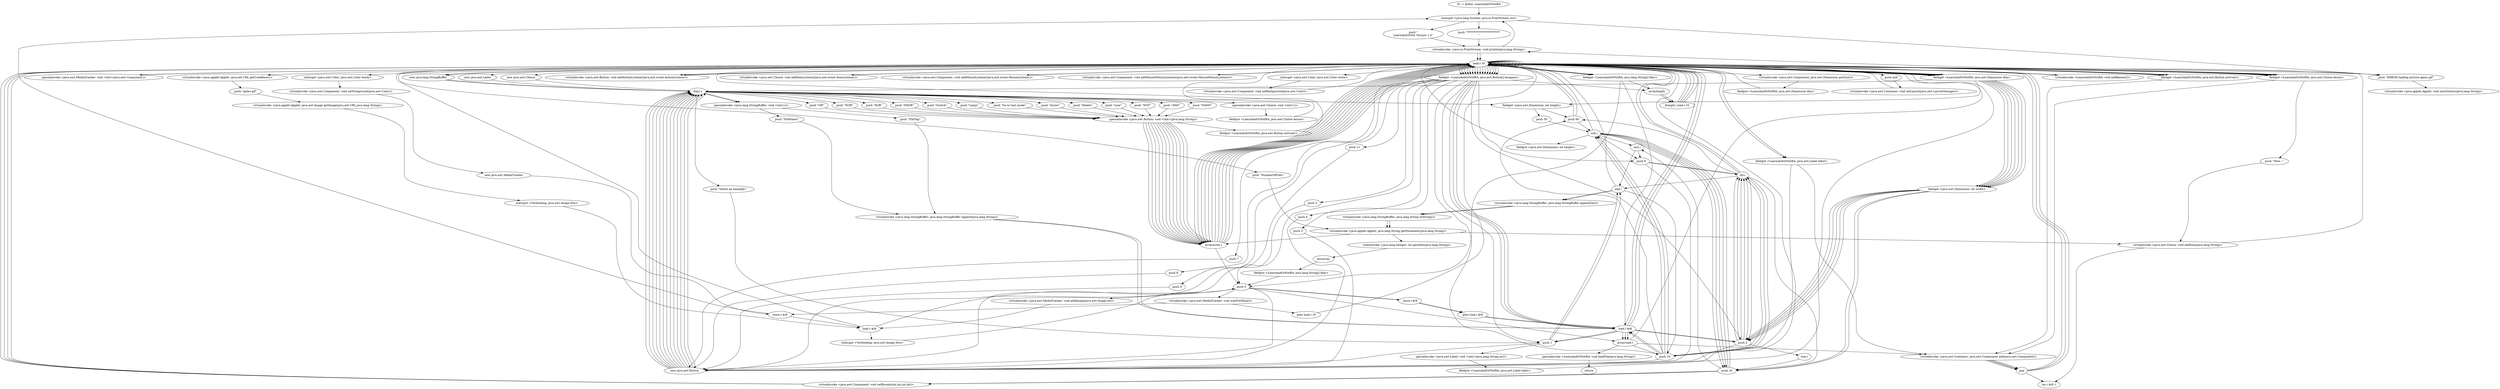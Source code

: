 digraph "" {
    "r0 := @this: LearnAndOrNotRA"
    "staticget <java.lang.System: java.io.PrintStream out>"
    "r0 := @this: LearnAndOrNotRA"->"staticget <java.lang.System: java.io.PrintStream out>";
    "push \"\nLearnAndOrNot Version 1.0\""
    "staticget <java.lang.System: java.io.PrintStream out>"->"push \"\nLearnAndOrNot Version 1.0\"";
    "virtualinvoke <java.io.PrintStream: void println(java.lang.String)>"
    "push \"\nLearnAndOrNot Version 1.0\""->"virtualinvoke <java.io.PrintStream: void println(java.lang.String)>";
    "virtualinvoke <java.io.PrintStream: void println(java.lang.String)>"->"staticget <java.lang.System: java.io.PrintStream out>";
    "push \"*************************\n\""
    "staticget <java.lang.System: java.io.PrintStream out>"->"push \"*************************\n\"";
    "push \"*************************\n\""->"virtualinvoke <java.io.PrintStream: void println(java.lang.String)>";
    "load.r r0"
    "virtualinvoke <java.io.PrintStream: void println(java.lang.String)>"->"load.r r0";
    "load.r r0"->"load.r r0";
    "virtualinvoke <java.awt.Component: java.awt.Dimension getSize()>"
    "load.r r0"->"virtualinvoke <java.awt.Component: java.awt.Dimension getSize()>";
    "fieldput <LearnAndOrNotRA: java.awt.Dimension dim>"
    "virtualinvoke <java.awt.Component: java.awt.Dimension getSize()>"->"fieldput <LearnAndOrNotRA: java.awt.Dimension dim>";
    "fieldput <LearnAndOrNotRA: java.awt.Dimension dim>"->"load.r r0";
    "push null"
    "load.r r0"->"push null";
    "virtualinvoke <java.awt.Container: void setLayout(java.awt.LayoutManager)>"
    "push null"->"virtualinvoke <java.awt.Container: void setLayout(java.awt.LayoutManager)>";
    "virtualinvoke <java.awt.Container: void setLayout(java.awt.LayoutManager)>"->"load.r r0";
    "virtualinvoke <LearnAndOrNotRA: void addBanner()>"
    "load.r r0"->"virtualinvoke <LearnAndOrNotRA: void addBanner()>";
    "virtualinvoke <LearnAndOrNotRA: void addBanner()>"->"load.r r0";
    "fieldget <LearnAndOrNotRA: java.awt.Dimension dim>"
    "load.r r0"->"fieldget <LearnAndOrNotRA: java.awt.Dimension dim>";
    "dup1.r"
    "fieldget <LearnAndOrNotRA: java.awt.Dimension dim>"->"dup1.r";
    "fieldget <java.awt.Dimension: int height>"
    "dup1.r"->"fieldget <java.awt.Dimension: int height>";
    "push 60"
    "fieldget <java.awt.Dimension: int height>"->"push 60";
    "sub.i"
    "push 60"->"sub.i";
    "fieldput <java.awt.Dimension: int height>"
    "sub.i"->"fieldput <java.awt.Dimension: int height>";
    "fieldput <java.awt.Dimension: int height>"->"load.r r0";
    "staticget <java.awt.Color: java.awt.Color white>"
    "load.r r0"->"staticget <java.awt.Color: java.awt.Color white>";
    "virtualinvoke <java.awt.Component: void setBackground(java.awt.Color)>"
    "staticget <java.awt.Color: java.awt.Color white>"->"virtualinvoke <java.awt.Component: void setBackground(java.awt.Color)>";
    "virtualinvoke <java.awt.Component: void setBackground(java.awt.Color)>"->"load.r r0";
    "staticget <java.awt.Color: java.awt.Color black>"
    "load.r r0"->"staticget <java.awt.Color: java.awt.Color black>";
    "virtualinvoke <java.awt.Component: void setForeground(java.awt.Color)>"
    "staticget <java.awt.Color: java.awt.Color black>"->"virtualinvoke <java.awt.Component: void setForeground(java.awt.Color)>";
    "new java.awt.MediaTracker"
    "virtualinvoke <java.awt.Component: void setForeground(java.awt.Color)>"->"new java.awt.MediaTracker";
    "store.r $r8"
    "new java.awt.MediaTracker"->"store.r $r8";
    "load.r $r8"
    "store.r $r8"->"load.r $r8";
    "load.r $r8"->"load.r r0";
    "specialinvoke <java.awt.MediaTracker: void <init>(java.awt.Component)>"
    "load.r r0"->"specialinvoke <java.awt.MediaTracker: void <init>(java.awt.Component)>";
    "specialinvoke <java.awt.MediaTracker: void <init>(java.awt.Component)>"->"load.r r0";
    "load.r r0"->"load.r r0";
    "virtualinvoke <java.applet.Applet: java.net.URL getCodeBase()>"
    "load.r r0"->"virtualinvoke <java.applet.Applet: java.net.URL getCodeBase()>";
    "push \"gates.gif\""
    "virtualinvoke <java.applet.Applet: java.net.URL getCodeBase()>"->"push \"gates.gif\"";
    "virtualinvoke <java.applet.Applet: java.awt.Image getImage(java.net.URL,java.lang.String)>"
    "push \"gates.gif\""->"virtualinvoke <java.applet.Applet: java.awt.Image getImage(java.net.URL,java.lang.String)>";
    "staticput <Verbinding: java.awt.Image foto>"
    "virtualinvoke <java.applet.Applet: java.awt.Image getImage(java.net.URL,java.lang.String)>"->"staticput <Verbinding: java.awt.Image foto>";
    "staticput <Verbinding: java.awt.Image foto>"->"load.r $r8";
    "staticget <Verbinding: java.awt.Image foto>"
    "load.r $r8"->"staticget <Verbinding: java.awt.Image foto>";
    "push 0"
    "staticget <Verbinding: java.awt.Image foto>"->"push 0";
    "virtualinvoke <java.awt.MediaTracker: void addImage(java.awt.Image,int)>"
    "push 0"->"virtualinvoke <java.awt.MediaTracker: void addImage(java.awt.Image,int)>";
    "virtualinvoke <java.awt.MediaTracker: void addImage(java.awt.Image,int)>"->"load.r $r8";
    "load.r $r8"->"push 0";
    "virtualinvoke <java.awt.MediaTracker: void waitForID(int)>"
    "push 0"->"virtualinvoke <java.awt.MediaTracker: void waitForID(int)>";
    "goto load.r r0"
    "virtualinvoke <java.awt.MediaTracker: void waitForID(int)>"->"goto load.r r0";
    "goto load.r r0"->"load.r r0";
    "new java.awt.Label"
    "load.r r0"->"new java.awt.Label";
    "new java.awt.Label"->"dup1.r";
    "push \"Select an example:\""
    "dup1.r"->"push \"Select an example:\"";
    "push 1"
    "push \"Select an example:\""->"push 1";
    "specialinvoke <java.awt.Label: void <init>(java.lang.String,int)>"
    "push 1"->"specialinvoke <java.awt.Label: void <init>(java.lang.String,int)>";
    "fieldput <LearnAndOrNotRA: java.awt.Label tekst>"
    "specialinvoke <java.awt.Label: void <init>(java.lang.String,int)>"->"fieldput <LearnAndOrNotRA: java.awt.Label tekst>";
    "fieldput <LearnAndOrNotRA: java.awt.Label tekst>"->"load.r r0";
    "new java.awt.Choice"
    "load.r r0"->"new java.awt.Choice";
    "new java.awt.Choice"->"dup1.r";
    "specialinvoke <java.awt.Choice: void <init>()>"
    "dup1.r"->"specialinvoke <java.awt.Choice: void <init>()>";
    "fieldput <LearnAndOrNotRA: java.awt.Choice keuze>"
    "specialinvoke <java.awt.Choice: void <init>()>"->"fieldput <LearnAndOrNotRA: java.awt.Choice keuze>";
    "fieldput <LearnAndOrNotRA: java.awt.Choice keuze>"->"load.r r0";
    "load.r r0"->"load.r r0";
    "push \"NumberOfFiles\""
    "load.r r0"->"push \"NumberOfFiles\"";
    "virtualinvoke <java.applet.Applet: java.lang.String getParameter(java.lang.String)>"
    "push \"NumberOfFiles\""->"virtualinvoke <java.applet.Applet: java.lang.String getParameter(java.lang.String)>";
    "staticinvoke <java.lang.Integer: int parseInt(java.lang.String)>"
    "virtualinvoke <java.applet.Applet: java.lang.String getParameter(java.lang.String)>"->"staticinvoke <java.lang.Integer: int parseInt(java.lang.String)>";
    "newarray"
    "staticinvoke <java.lang.Integer: int parseInt(java.lang.String)>"->"newarray";
    "fieldput <LearnAndOrNotRA: java.lang.String[] files>"
    "newarray"->"fieldput <LearnAndOrNotRA: java.lang.String[] files>";
    "fieldput <LearnAndOrNotRA: java.lang.String[] files>"->"push 0";
    "store.i $r8"
    "push 0"->"store.i $r8";
    "goto load.i $r8"
    "store.i $r8"->"goto load.i $r8";
    "load.i $r8"
    "goto load.i $r8"->"load.i $r8";
    "load.i $r8"->"load.r r0";
    "fieldget <LearnAndOrNotRA: java.lang.String[] files>"
    "load.r r0"->"fieldget <LearnAndOrNotRA: java.lang.String[] files>";
    "arraylength"
    "fieldget <LearnAndOrNotRA: java.lang.String[] files>"->"arraylength";
    "ifcmplt.i load.r r0"
    "arraylength"->"ifcmplt.i load.r r0";
    "ifcmplt.i load.r r0"->"load.r r0";
    "fieldget <LearnAndOrNotRA: java.awt.Choice keuze>"
    "load.r r0"->"fieldget <LearnAndOrNotRA: java.awt.Choice keuze>";
    "push \"New...\""
    "fieldget <LearnAndOrNotRA: java.awt.Choice keuze>"->"push \"New...\"";
    "virtualinvoke <java.awt.Choice: void addItem(java.lang.String)>"
    "push \"New...\""->"virtualinvoke <java.awt.Choice: void addItem(java.lang.String)>";
    "virtualinvoke <java.awt.Choice: void addItem(java.lang.String)>"->"load.r r0";
    "new java.awt.Button"
    "load.r r0"->"new java.awt.Button";
    "new java.awt.Button"->"dup1.r";
    "push \"Go to test mode\""
    "dup1.r"->"push \"Go to test mode\"";
    "specialinvoke <java.awt.Button: void <init>(java.lang.String)>"
    "push \"Go to test mode\""->"specialinvoke <java.awt.Button: void <init>(java.lang.String)>";
    "fieldput <LearnAndOrNotRA: java.awt.Button activeer>"
    "specialinvoke <java.awt.Button: void <init>(java.lang.String)>"->"fieldput <LearnAndOrNotRA: java.awt.Button activeer>";
    "fieldput <LearnAndOrNotRA: java.awt.Button activeer>"->"load.r r0";
    "fieldget <LearnAndOrNotRA: java.awt.Button[] knoppen>"
    "load.r r0"->"fieldget <LearnAndOrNotRA: java.awt.Button[] knoppen>";
    "fieldget <LearnAndOrNotRA: java.awt.Button[] knoppen>"->"push 0";
    "push 0"->"new java.awt.Button";
    "new java.awt.Button"->"dup1.r";
    "push \"Arrow\""
    "dup1.r"->"push \"Arrow\"";
    "push \"Arrow\""->"specialinvoke <java.awt.Button: void <init>(java.lang.String)>";
    "arraywrite.r"
    "specialinvoke <java.awt.Button: void <init>(java.lang.String)>"->"arraywrite.r";
    "arraywrite.r"->"load.r r0";
    "load.r r0"->"fieldget <LearnAndOrNotRA: java.awt.Button[] knoppen>";
    "fieldget <LearnAndOrNotRA: java.awt.Button[] knoppen>"->"push 1";
    "push 1"->"new java.awt.Button";
    "new java.awt.Button"->"dup1.r";
    "push \"Delete\""
    "dup1.r"->"push \"Delete\"";
    "push \"Delete\""->"specialinvoke <java.awt.Button: void <init>(java.lang.String)>";
    "specialinvoke <java.awt.Button: void <init>(java.lang.String)>"->"arraywrite.r";
    "arraywrite.r"->"load.r r0";
    "load.r r0"->"fieldget <LearnAndOrNotRA: java.awt.Button[] knoppen>";
    "push 2"
    "fieldget <LearnAndOrNotRA: java.awt.Button[] knoppen>"->"push 2";
    "push 2"->"new java.awt.Button";
    "new java.awt.Button"->"dup1.r";
    "push \"Line\""
    "dup1.r"->"push \"Line\"";
    "push \"Line\""->"specialinvoke <java.awt.Button: void <init>(java.lang.String)>";
    "specialinvoke <java.awt.Button: void <init>(java.lang.String)>"->"arraywrite.r";
    "arraywrite.r"->"load.r r0";
    "load.r r0"->"fieldget <LearnAndOrNotRA: java.awt.Button[] knoppen>";
    "push 3"
    "fieldget <LearnAndOrNotRA: java.awt.Button[] knoppen>"->"push 3";
    "push 3"->"new java.awt.Button";
    "new java.awt.Button"->"dup1.r";
    "push \"NOT\""
    "dup1.r"->"push \"NOT\"";
    "push \"NOT\""->"specialinvoke <java.awt.Button: void <init>(java.lang.String)>";
    "specialinvoke <java.awt.Button: void <init>(java.lang.String)>"->"arraywrite.r";
    "arraywrite.r"->"load.r r0";
    "load.r r0"->"fieldget <LearnAndOrNotRA: java.awt.Button[] knoppen>";
    "push 4"
    "fieldget <LearnAndOrNotRA: java.awt.Button[] knoppen>"->"push 4";
    "push 4"->"new java.awt.Button";
    "new java.awt.Button"->"dup1.r";
    "push \"AND\""
    "dup1.r"->"push \"AND\"";
    "push \"AND\""->"specialinvoke <java.awt.Button: void <init>(java.lang.String)>";
    "specialinvoke <java.awt.Button: void <init>(java.lang.String)>"->"arraywrite.r";
    "arraywrite.r"->"load.r r0";
    "load.r r0"->"fieldget <LearnAndOrNotRA: java.awt.Button[] knoppen>";
    "push 5"
    "fieldget <LearnAndOrNotRA: java.awt.Button[] knoppen>"->"push 5";
    "push 5"->"new java.awt.Button";
    "new java.awt.Button"->"dup1.r";
    "push \"NAND\""
    "dup1.r"->"push \"NAND\"";
    "push \"NAND\""->"specialinvoke <java.awt.Button: void <init>(java.lang.String)>";
    "specialinvoke <java.awt.Button: void <init>(java.lang.String)>"->"arraywrite.r";
    "arraywrite.r"->"load.r r0";
    "load.r r0"->"fieldget <LearnAndOrNotRA: java.awt.Button[] knoppen>";
    "push 6"
    "fieldget <LearnAndOrNotRA: java.awt.Button[] knoppen>"->"push 6";
    "push 6"->"new java.awt.Button";
    "new java.awt.Button"->"dup1.r";
    "push \"OR\""
    "dup1.r"->"push \"OR\"";
    "push \"OR\""->"specialinvoke <java.awt.Button: void <init>(java.lang.String)>";
    "specialinvoke <java.awt.Button: void <init>(java.lang.String)>"->"arraywrite.r";
    "arraywrite.r"->"load.r r0";
    "load.r r0"->"fieldget <LearnAndOrNotRA: java.awt.Button[] knoppen>";
    "push 7"
    "fieldget <LearnAndOrNotRA: java.awt.Button[] knoppen>"->"push 7";
    "push 7"->"new java.awt.Button";
    "new java.awt.Button"->"dup1.r";
    "push \"NOR\""
    "dup1.r"->"push \"NOR\"";
    "push \"NOR\""->"specialinvoke <java.awt.Button: void <init>(java.lang.String)>";
    "specialinvoke <java.awt.Button: void <init>(java.lang.String)>"->"arraywrite.r";
    "arraywrite.r"->"load.r r0";
    "load.r r0"->"fieldget <LearnAndOrNotRA: java.awt.Button[] knoppen>";
    "push 8"
    "fieldget <LearnAndOrNotRA: java.awt.Button[] knoppen>"->"push 8";
    "push 8"->"new java.awt.Button";
    "new java.awt.Button"->"dup1.r";
    "push \"XOR\""
    "dup1.r"->"push \"XOR\"";
    "push \"XOR\""->"specialinvoke <java.awt.Button: void <init>(java.lang.String)>";
    "specialinvoke <java.awt.Button: void <init>(java.lang.String)>"->"arraywrite.r";
    "arraywrite.r"->"load.r r0";
    "load.r r0"->"fieldget <LearnAndOrNotRA: java.awt.Button[] knoppen>";
    "push 9"
    "fieldget <LearnAndOrNotRA: java.awt.Button[] knoppen>"->"push 9";
    "push 9"->"new java.awt.Button";
    "new java.awt.Button"->"dup1.r";
    "push \"NXOR\""
    "dup1.r"->"push \"NXOR\"";
    "push \"NXOR\""->"specialinvoke <java.awt.Button: void <init>(java.lang.String)>";
    "specialinvoke <java.awt.Button: void <init>(java.lang.String)>"->"arraywrite.r";
    "arraywrite.r"->"load.r r0";
    "load.r r0"->"fieldget <LearnAndOrNotRA: java.awt.Button[] knoppen>";
    "push 10"
    "fieldget <LearnAndOrNotRA: java.awt.Button[] knoppen>"->"push 10";
    "push 10"->"new java.awt.Button";
    "new java.awt.Button"->"dup1.r";
    "push \"Switch\""
    "dup1.r"->"push \"Switch\"";
    "push \"Switch\""->"specialinvoke <java.awt.Button: void <init>(java.lang.String)>";
    "specialinvoke <java.awt.Button: void <init>(java.lang.String)>"->"arraywrite.r";
    "arraywrite.r"->"load.r r0";
    "load.r r0"->"fieldget <LearnAndOrNotRA: java.awt.Button[] knoppen>";
    "push 11"
    "fieldget <LearnAndOrNotRA: java.awt.Button[] knoppen>"->"push 11";
    "push 11"->"new java.awt.Button";
    "new java.awt.Button"->"dup1.r";
    "push \"Lamp\""
    "dup1.r"->"push \"Lamp\"";
    "push \"Lamp\""->"specialinvoke <java.awt.Button: void <init>(java.lang.String)>";
    "specialinvoke <java.awt.Button: void <init>(java.lang.String)>"->"arraywrite.r";
    "arraywrite.r"->"push 0";
    "push 0"->"store.i $r8";
    "store.i $r8"->"goto load.i $r8";
    "goto load.i $r8"->"load.i $r8";
    "load.i $r8"->"load.r r0";
    "load.r r0"->"fieldget <LearnAndOrNotRA: java.awt.Button[] knoppen>";
    "fieldget <LearnAndOrNotRA: java.awt.Button[] knoppen>"->"arraylength";
    "arraylength"->"ifcmplt.i load.r r0";
    "ifcmplt.i load.r r0"->"load.r r0";
    "fieldget <LearnAndOrNotRA: java.awt.Button activeer>"
    "load.r r0"->"fieldget <LearnAndOrNotRA: java.awt.Button activeer>";
    "fieldget <LearnAndOrNotRA: java.awt.Button activeer>"->"load.r r0";
    "load.r r0"->"fieldget <LearnAndOrNotRA: java.awt.Dimension dim>";
    "fieldget <java.awt.Dimension: int width>"
    "fieldget <LearnAndOrNotRA: java.awt.Dimension dim>"->"fieldget <java.awt.Dimension: int width>";
    "fieldget <java.awt.Dimension: int width>"->"push 2";
    "div.i"
    "push 2"->"div.i";
    "div.i"->"load.r r0";
    "load.r r0"->"fieldget <LearnAndOrNotRA: java.awt.Dimension dim>";
    "fieldget <LearnAndOrNotRA: java.awt.Dimension dim>"->"fieldget <java.awt.Dimension: int height>";
    "push 30"
    "fieldget <java.awt.Dimension: int height>"->"push 30";
    "push 30"->"sub.i";
    "sub.i"->"load.r r0";
    "load.r r0"->"fieldget <LearnAndOrNotRA: java.awt.Dimension dim>";
    "fieldget <LearnAndOrNotRA: java.awt.Dimension dim>"->"fieldget <java.awt.Dimension: int width>";
    "fieldget <java.awt.Dimension: int width>"->"push 2";
    "push 2"->"div.i";
    "div.i"->"push 10";
    "push 10"->"sub.i";
    "push 20"
    "sub.i"->"push 20";
    "virtualinvoke <java.awt.Component: void setBounds(int,int,int,int)>"
    "push 20"->"virtualinvoke <java.awt.Component: void setBounds(int,int,int,int)>";
    "virtualinvoke <java.awt.Component: void setBounds(int,int,int,int)>"->"load.r r0";
    "load.r r0"->"fieldget <LearnAndOrNotRA: java.awt.Button activeer>";
    "fieldget <LearnAndOrNotRA: java.awt.Button activeer>"->"load.r r0";
    "virtualinvoke <java.awt.Button: void addActionListener(java.awt.event.ActionListener)>"
    "load.r r0"->"virtualinvoke <java.awt.Button: void addActionListener(java.awt.event.ActionListener)>";
    "virtualinvoke <java.awt.Button: void addActionListener(java.awt.event.ActionListener)>"->"load.r r0";
    "fieldget <LearnAndOrNotRA: java.awt.Label tekst>"
    "load.r r0"->"fieldget <LearnAndOrNotRA: java.awt.Label tekst>";
    "fieldget <LearnAndOrNotRA: java.awt.Label tekst>"->"push 10";
    "push 10"->"push 60";
    "push 60"->"load.r r0";
    "load.r r0"->"fieldget <LearnAndOrNotRA: java.awt.Dimension dim>";
    "fieldget <LearnAndOrNotRA: java.awt.Dimension dim>"->"fieldget <java.awt.Dimension: int width>";
    "fieldget <java.awt.Dimension: int width>"->"push 2";
    "push 2"->"div.i";
    "div.i"->"push 10";
    "push 10"->"sub.i";
    "sub.i"->"push 20";
    "push 20"->"virtualinvoke <java.awt.Component: void setBounds(int,int,int,int)>";
    "virtualinvoke <java.awt.Component: void setBounds(int,int,int,int)>"->"load.r r0";
    "load.r r0"->"fieldget <LearnAndOrNotRA: java.awt.Choice keuze>";
    "fieldget <LearnAndOrNotRA: java.awt.Choice keuze>"->"load.r r0";
    "load.r r0"->"fieldget <LearnAndOrNotRA: java.awt.Dimension dim>";
    "fieldget <LearnAndOrNotRA: java.awt.Dimension dim>"->"fieldget <java.awt.Dimension: int width>";
    "fieldget <java.awt.Dimension: int width>"->"push 2";
    "push 2"->"div.i";
    "div.i"->"push 60";
    "push 60"->"load.r r0";
    "load.r r0"->"fieldget <LearnAndOrNotRA: java.awt.Dimension dim>";
    "fieldget <LearnAndOrNotRA: java.awt.Dimension dim>"->"fieldget <java.awt.Dimension: int width>";
    "fieldget <java.awt.Dimension: int width>"->"push 2";
    "push 2"->"div.i";
    "div.i"->"push 10";
    "push 10"->"sub.i";
    "sub.i"->"push 20";
    "push 20"->"virtualinvoke <java.awt.Component: void setBounds(int,int,int,int)>";
    "virtualinvoke <java.awt.Component: void setBounds(int,int,int,int)>"->"load.r r0";
    "load.r r0"->"fieldget <LearnAndOrNotRA: java.awt.Choice keuze>";
    "fieldget <LearnAndOrNotRA: java.awt.Choice keuze>"->"load.r r0";
    "virtualinvoke <java.awt.Choice: void addItemListener(java.awt.event.ItemListener)>"
    "load.r r0"->"virtualinvoke <java.awt.Choice: void addItemListener(java.awt.event.ItemListener)>";
    "virtualinvoke <java.awt.Choice: void addItemListener(java.awt.event.ItemListener)>"->"load.r r0";
    "load.r r0"->"load.r r0";
    "load.r r0"->"fieldget <LearnAndOrNotRA: java.awt.Button activeer>";
    "virtualinvoke <java.awt.Container: java.awt.Component add(java.awt.Component)>"
    "fieldget <LearnAndOrNotRA: java.awt.Button activeer>"->"virtualinvoke <java.awt.Container: java.awt.Component add(java.awt.Component)>";
    "pop"
    "virtualinvoke <java.awt.Container: java.awt.Component add(java.awt.Component)>"->"pop";
    "pop"->"load.r r0";
    "load.r r0"->"load.r r0";
    "load.r r0"->"fieldget <LearnAndOrNotRA: java.awt.Label tekst>";
    "fieldget <LearnAndOrNotRA: java.awt.Label tekst>"->"virtualinvoke <java.awt.Container: java.awt.Component add(java.awt.Component)>";
    "virtualinvoke <java.awt.Container: java.awt.Component add(java.awt.Component)>"->"pop";
    "pop"->"load.r r0";
    "load.r r0"->"load.r r0";
    "load.r r0"->"fieldget <LearnAndOrNotRA: java.awt.Choice keuze>";
    "fieldget <LearnAndOrNotRA: java.awt.Choice keuze>"->"virtualinvoke <java.awt.Container: java.awt.Component add(java.awt.Component)>";
    "virtualinvoke <java.awt.Container: java.awt.Component add(java.awt.Component)>"->"pop";
    "pop"->"load.r r0";
    "load.r r0"->"load.r r0";
    "virtualinvoke <java.awt.Component: void addMouseListener(java.awt.event.MouseListener)>"
    "load.r r0"->"virtualinvoke <java.awt.Component: void addMouseListener(java.awt.event.MouseListener)>";
    "virtualinvoke <java.awt.Component: void addMouseListener(java.awt.event.MouseListener)>"->"load.r r0";
    "load.r r0"->"load.r r0";
    "virtualinvoke <java.awt.Component: void addMouseMotionListener(java.awt.event.MouseMotionListener)>"
    "load.r r0"->"virtualinvoke <java.awt.Component: void addMouseMotionListener(java.awt.event.MouseMotionListener)>";
    "virtualinvoke <java.awt.Component: void addMouseMotionListener(java.awt.event.MouseMotionListener)>"->"load.r r0";
    "load.r r0"->"load.r r0";
    "load.r r0"->"fieldget <LearnAndOrNotRA: java.lang.String[] files>";
    "fieldget <LearnAndOrNotRA: java.lang.String[] files>"->"push 0";
    "arrayread.r"
    "push 0"->"arrayread.r";
    "specialinvoke <LearnAndOrNotRA: void laadFile(java.lang.String)>"
    "arrayread.r"->"specialinvoke <LearnAndOrNotRA: void laadFile(java.lang.String)>";
    "return"
    "specialinvoke <LearnAndOrNotRA: void laadFile(java.lang.String)>"->"return";
    "ifcmplt.i load.r r0"->"load.r r0";
    "load.r r0"->"fieldget <LearnAndOrNotRA: java.awt.Button[] knoppen>";
    "fieldget <LearnAndOrNotRA: java.awt.Button[] knoppen>"->"load.i $r8";
    "load.i $r8"->"arrayread.r";
    "arrayread.r"->"push 10";
    "push 10"->"load.i $r8";
    "load.i $r8"->"push 2";
    "push 2"->"div.i";
    "div.i"->"load.r r0";
    "load.r r0"->"fieldget <LearnAndOrNotRA: java.awt.Dimension dim>";
    "fieldget <LearnAndOrNotRA: java.awt.Dimension dim>"->"fieldget <java.awt.Dimension: int width>";
    "fieldget <java.awt.Dimension: int width>"->"push 20";
    "push 20"->"sub.i";
    "mul.i"
    "sub.i"->"mul.i";
    "mul.i"->"push 6";
    "push 6"->"div.i";
    "add.i"
    "div.i"->"add.i";
    "add.i"->"push 10";
    "push 10"->"load.i $r8";
    "load.i $r8"->"push 2";
    "rem.i"
    "push 2"->"rem.i";
    "rem.i"->"push 20";
    "push 20"->"mul.i";
    "mul.i"->"add.i";
    "add.i"->"load.r r0";
    "load.r r0"->"fieldget <LearnAndOrNotRA: java.awt.Dimension dim>";
    "fieldget <LearnAndOrNotRA: java.awt.Dimension dim>"->"fieldget <java.awt.Dimension: int width>";
    "fieldget <java.awt.Dimension: int width>"->"push 20";
    "push 20"->"sub.i";
    "sub.i"->"push 6";
    "push 6"->"div.i";
    "div.i"->"push 20";
    "push 20"->"virtualinvoke <java.awt.Component: void setBounds(int,int,int,int)>";
    "virtualinvoke <java.awt.Component: void setBounds(int,int,int,int)>"->"load.r r0";
    "load.r r0"->"fieldget <LearnAndOrNotRA: java.awt.Button[] knoppen>";
    "fieldget <LearnAndOrNotRA: java.awt.Button[] knoppen>"->"load.i $r8";
    "load.i $r8"->"arrayread.r";
    "arrayread.r"->"load.r r0";
    "load.r r0"->"virtualinvoke <java.awt.Button: void addActionListener(java.awt.event.ActionListener)>";
    "virtualinvoke <java.awt.Button: void addActionListener(java.awt.event.ActionListener)>"->"load.r r0";
    "load.r r0"->"load.r r0";
    "load.r r0"->"fieldget <LearnAndOrNotRA: java.awt.Button[] knoppen>";
    "fieldget <LearnAndOrNotRA: java.awt.Button[] knoppen>"->"load.i $r8";
    "load.i $r8"->"arrayread.r";
    "arrayread.r"->"virtualinvoke <java.awt.Container: java.awt.Component add(java.awt.Component)>";
    "virtualinvoke <java.awt.Container: java.awt.Component add(java.awt.Component)>"->"pop";
    "inc.i $r8 1"
    "pop"->"inc.i $r8 1";
    "ifcmplt.i load.r r0"->"load.r r0";
    "load.r r0"->"fieldget <LearnAndOrNotRA: java.lang.String[] files>";
    "fieldget <LearnAndOrNotRA: java.lang.String[] files>"->"load.i $r8";
    "load.i $r8"->"load.r r0";
    "new java.lang.StringBuffer"
    "load.r r0"->"new java.lang.StringBuffer";
    "new java.lang.StringBuffer"->"dup1.r";
    "specialinvoke <java.lang.StringBuffer: void <init>()>"
    "dup1.r"->"specialinvoke <java.lang.StringBuffer: void <init>()>";
    "push \"FileName\""
    "specialinvoke <java.lang.StringBuffer: void <init>()>"->"push \"FileName\"";
    "virtualinvoke <java.lang.StringBuffer: java.lang.StringBuffer append(java.lang.String)>"
    "push \"FileName\""->"virtualinvoke <java.lang.StringBuffer: java.lang.StringBuffer append(java.lang.String)>";
    "virtualinvoke <java.lang.StringBuffer: java.lang.StringBuffer append(java.lang.String)>"->"load.i $r8";
    "load.i $r8"->"push 1";
    "push 1"->"add.i";
    "virtualinvoke <java.lang.StringBuffer: java.lang.StringBuffer append(int)>"
    "add.i"->"virtualinvoke <java.lang.StringBuffer: java.lang.StringBuffer append(int)>";
    "virtualinvoke <java.lang.StringBuffer: java.lang.String toString()>"
    "virtualinvoke <java.lang.StringBuffer: java.lang.StringBuffer append(int)>"->"virtualinvoke <java.lang.StringBuffer: java.lang.String toString()>";
    "virtualinvoke <java.lang.StringBuffer: java.lang.String toString()>"->"virtualinvoke <java.applet.Applet: java.lang.String getParameter(java.lang.String)>";
    "virtualinvoke <java.applet.Applet: java.lang.String getParameter(java.lang.String)>"->"arraywrite.r";
    "arraywrite.r"->"load.r r0";
    "load.r r0"->"fieldget <LearnAndOrNotRA: java.awt.Choice keuze>";
    "fieldget <LearnAndOrNotRA: java.awt.Choice keuze>"->"load.r r0";
    "load.r r0"->"new java.lang.StringBuffer";
    "new java.lang.StringBuffer"->"dup1.r";
    "dup1.r"->"specialinvoke <java.lang.StringBuffer: void <init>()>";
    "push \"FileTag\""
    "specialinvoke <java.lang.StringBuffer: void <init>()>"->"push \"FileTag\"";
    "push \"FileTag\""->"virtualinvoke <java.lang.StringBuffer: java.lang.StringBuffer append(java.lang.String)>";
    "virtualinvoke <java.lang.StringBuffer: java.lang.StringBuffer append(java.lang.String)>"->"load.i $r8";
    "load.i $r8"->"push 1";
    "push 1"->"add.i";
    "add.i"->"virtualinvoke <java.lang.StringBuffer: java.lang.StringBuffer append(int)>";
    "virtualinvoke <java.lang.StringBuffer: java.lang.StringBuffer append(int)>"->"virtualinvoke <java.lang.StringBuffer: java.lang.String toString()>";
    "virtualinvoke <java.lang.StringBuffer: java.lang.String toString()>"->"virtualinvoke <java.applet.Applet: java.lang.String getParameter(java.lang.String)>";
    "virtualinvoke <java.applet.Applet: java.lang.String getParameter(java.lang.String)>"->"virtualinvoke <java.awt.Choice: void addItem(java.lang.String)>";
    "virtualinvoke <java.awt.Choice: void addItem(java.lang.String)>"->"inc.i $r8 1";
    "virtualinvoke <java.awt.MediaTracker: void waitForID(int)>"->"store.r $r8";
    "store.r $r8"->"staticget <java.lang.System: java.io.PrintStream out>";
    "push \"ERROR loading picture gates.gif\""
    "staticget <java.lang.System: java.io.PrintStream out>"->"push \"ERROR loading picture gates.gif\"";
    "push \"ERROR loading picture gates.gif\""->"virtualinvoke <java.io.PrintStream: void println(java.lang.String)>";
    "virtualinvoke <java.io.PrintStream: void println(java.lang.String)>"->"load.r r0";
    "load.r r0"->"push \"ERROR loading picture gates.gif\"";
    "virtualinvoke <java.applet.Applet: void showStatus(java.lang.String)>"
    "push \"ERROR loading picture gates.gif\""->"virtualinvoke <java.applet.Applet: void showStatus(java.lang.String)>";
}
